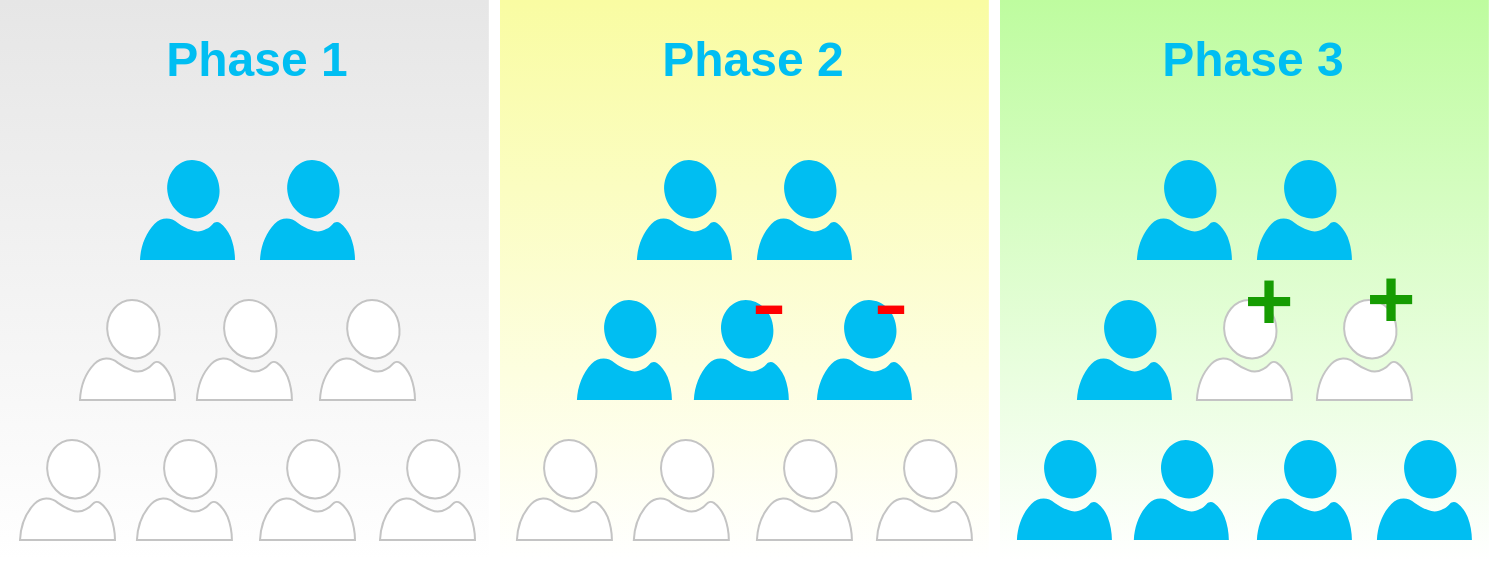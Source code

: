 <mxfile version="13.0.3" type="device"><diagram id="wyv-AS4q-VX6NyJjqqd-" name="SoftLaunch"><mxGraphModel dx="981" dy="574" grid="1" gridSize="10" guides="1" tooltips="1" connect="1" arrows="1" fold="1" page="1" pageScale="1" pageWidth="827" pageHeight="1169" math="0" shadow="0"><root><mxCell id="-ygD5mD95n_x-d-S_6pl-0"/><mxCell id="-ygD5mD95n_x-d-S_6pl-1" parent="-ygD5mD95n_x-d-S_6pl-0"/><mxCell id="wMj3rMkPINRLTi15j-kI-0" value="" style="rounded=0;whiteSpace=wrap;html=1;fillColor=#ffffff;strokeColor=none;gradientColor=#E6E6E6;gradientDirection=north;" vertex="1" parent="-ygD5mD95n_x-d-S_6pl-1"><mxGeometry x="41" y="200" width="244.42" height="280" as="geometry"/></mxCell><mxCell id="q96bgR6EiL7y84CYd9Rp-0" value="" style="verticalLabelPosition=bottom;html=1;verticalAlign=top;align=center;strokeColor=none;fillColor=#00BEF2;shape=mxgraph.azure.user;rounded=0;" vertex="1" parent="-ygD5mD95n_x-d-S_6pl-1"><mxGeometry x="171.0" y="280" width="47.5" height="50" as="geometry"/></mxCell><mxCell id="q96bgR6EiL7y84CYd9Rp-1" value="" style="rounded=0;whiteSpace=wrap;html=1;fillColor=#ffffff;strokeColor=none;gradientColor=#F9FCA2;gradientDirection=north;" vertex="1" parent="-ygD5mD95n_x-d-S_6pl-1"><mxGeometry x="291" y="200" width="244.42" height="280" as="geometry"/></mxCell><mxCell id="q96bgR6EiL7y84CYd9Rp-2" value="" style="rounded=0;whiteSpace=wrap;html=1;fillColor=#ffffff;strokeColor=none;gradientColor=#BEFC9F;gradientDirection=north;" vertex="1" parent="-ygD5mD95n_x-d-S_6pl-1"><mxGeometry x="541" y="200" width="244.42" height="280" as="geometry"/></mxCell><mxCell id="q96bgR6EiL7y84CYd9Rp-3" value="" style="verticalLabelPosition=bottom;html=1;verticalAlign=top;align=center;strokeColor=none;fillColor=#00BEF2;shape=mxgraph.azure.user;rounded=0;" vertex="1" parent="-ygD5mD95n_x-d-S_6pl-1"><mxGeometry x="111.0" y="280" width="47.5" height="50" as="geometry"/></mxCell><mxCell id="q96bgR6EiL7y84CYd9Rp-4" value="" style="verticalLabelPosition=bottom;html=1;verticalAlign=top;align=center;shape=mxgraph.azure.user;rounded=0;strokeColor=#C4C4C4;" vertex="1" parent="-ygD5mD95n_x-d-S_6pl-1"><mxGeometry x="139.46" y="350" width="47.5" height="50" as="geometry"/></mxCell><mxCell id="q96bgR6EiL7y84CYd9Rp-5" value="" style="verticalLabelPosition=bottom;html=1;verticalAlign=top;align=center;shape=mxgraph.azure.user;rounded=0;strokeColor=#C4C4C4;" vertex="1" parent="-ygD5mD95n_x-d-S_6pl-1"><mxGeometry x="81.0" y="350" width="47.5" height="50" as="geometry"/></mxCell><mxCell id="q96bgR6EiL7y84CYd9Rp-6" value="" style="verticalLabelPosition=bottom;html=1;verticalAlign=top;align=center;shape=mxgraph.azure.user;rounded=0;strokeColor=#C4C4C4;" vertex="1" parent="-ygD5mD95n_x-d-S_6pl-1"><mxGeometry x="201.0" y="350" width="47.5" height="50" as="geometry"/></mxCell><mxCell id="q96bgR6EiL7y84CYd9Rp-7" value="" style="verticalLabelPosition=bottom;html=1;verticalAlign=top;align=center;shape=mxgraph.azure.user;rounded=0;strokeColor=#C4C4C4;" vertex="1" parent="-ygD5mD95n_x-d-S_6pl-1"><mxGeometry x="109.46" y="420" width="47.5" height="50" as="geometry"/></mxCell><mxCell id="q96bgR6EiL7y84CYd9Rp-8" value="" style="verticalLabelPosition=bottom;html=1;verticalAlign=top;align=center;shape=mxgraph.azure.user;rounded=0;strokeColor=#C4C4C4;" vertex="1" parent="-ygD5mD95n_x-d-S_6pl-1"><mxGeometry x="51.0" y="420" width="47.5" height="50" as="geometry"/></mxCell><mxCell id="q96bgR6EiL7y84CYd9Rp-9" value="" style="verticalLabelPosition=bottom;html=1;verticalAlign=top;align=center;shape=mxgraph.azure.user;rounded=0;strokeColor=#C4C4C4;" vertex="1" parent="-ygD5mD95n_x-d-S_6pl-1"><mxGeometry x="171.0" y="420" width="47.5" height="50" as="geometry"/></mxCell><mxCell id="q96bgR6EiL7y84CYd9Rp-11" value="" style="verticalLabelPosition=bottom;html=1;verticalAlign=top;align=center;shape=mxgraph.azure.user;rounded=0;strokeColor=#C4C4C4;" vertex="1" parent="-ygD5mD95n_x-d-S_6pl-1"><mxGeometry x="231.0" y="420" width="47.5" height="50" as="geometry"/></mxCell><mxCell id="q96bgR6EiL7y84CYd9Rp-12" value="" style="verticalLabelPosition=bottom;html=1;verticalAlign=top;align=center;strokeColor=none;fillColor=#00BEF2;shape=mxgraph.azure.user;rounded=0;" vertex="1" parent="-ygD5mD95n_x-d-S_6pl-1"><mxGeometry x="419.46" y="280" width="47.5" height="50" as="geometry"/></mxCell><mxCell id="q96bgR6EiL7y84CYd9Rp-13" value="" style="verticalLabelPosition=bottom;html=1;verticalAlign=top;align=center;strokeColor=none;fillColor=#00BEF2;shape=mxgraph.azure.user;rounded=0;" vertex="1" parent="-ygD5mD95n_x-d-S_6pl-1"><mxGeometry x="359.46" y="280" width="47.5" height="50" as="geometry"/></mxCell><mxCell id="q96bgR6EiL7y84CYd9Rp-14" value="" style="verticalLabelPosition=bottom;html=1;verticalAlign=top;align=center;shape=mxgraph.azure.user;rounded=0;strokeColor=none;fillColor=#00BEF2;" vertex="1" parent="-ygD5mD95n_x-d-S_6pl-1"><mxGeometry x="387.92" y="350" width="47.5" height="50" as="geometry"/></mxCell><mxCell id="q96bgR6EiL7y84CYd9Rp-15" value="" style="verticalLabelPosition=bottom;html=1;verticalAlign=top;align=center;shape=mxgraph.azure.user;rounded=0;strokeColor=none;fillColor=#00BEF2;" vertex="1" parent="-ygD5mD95n_x-d-S_6pl-1"><mxGeometry x="329.46" y="350" width="47.5" height="50" as="geometry"/></mxCell><mxCell id="q96bgR6EiL7y84CYd9Rp-16" value="" style="verticalLabelPosition=bottom;html=1;verticalAlign=top;align=center;shape=mxgraph.azure.user;rounded=0;strokeColor=none;fillColor=#00BEF2;" vertex="1" parent="-ygD5mD95n_x-d-S_6pl-1"><mxGeometry x="449.46" y="350" width="47.5" height="50" as="geometry"/></mxCell><mxCell id="q96bgR6EiL7y84CYd9Rp-17" value="" style="verticalLabelPosition=bottom;html=1;verticalAlign=top;align=center;shape=mxgraph.azure.user;rounded=0;strokeColor=#C4C4C4;" vertex="1" parent="-ygD5mD95n_x-d-S_6pl-1"><mxGeometry x="357.92" y="420" width="47.5" height="50" as="geometry"/></mxCell><mxCell id="q96bgR6EiL7y84CYd9Rp-18" value="" style="verticalLabelPosition=bottom;html=1;verticalAlign=top;align=center;shape=mxgraph.azure.user;rounded=0;strokeColor=#C4C4C4;" vertex="1" parent="-ygD5mD95n_x-d-S_6pl-1"><mxGeometry x="299.46" y="420" width="47.5" height="50" as="geometry"/></mxCell><mxCell id="q96bgR6EiL7y84CYd9Rp-19" value="" style="verticalLabelPosition=bottom;html=1;verticalAlign=top;align=center;shape=mxgraph.azure.user;rounded=0;strokeColor=#C4C4C4;" vertex="1" parent="-ygD5mD95n_x-d-S_6pl-1"><mxGeometry x="419.46" y="420" width="47.5" height="50" as="geometry"/></mxCell><mxCell id="q96bgR6EiL7y84CYd9Rp-20" value="" style="verticalLabelPosition=bottom;html=1;verticalAlign=top;align=center;shape=mxgraph.azure.user;rounded=0;strokeColor=#C4C4C4;" vertex="1" parent="-ygD5mD95n_x-d-S_6pl-1"><mxGeometry x="479.46" y="420" width="47.5" height="50" as="geometry"/></mxCell><mxCell id="q96bgR6EiL7y84CYd9Rp-21" value="" style="verticalLabelPosition=bottom;html=1;verticalAlign=top;align=center;strokeColor=none;fillColor=#00BEF2;shape=mxgraph.azure.user;rounded=0;" vertex="1" parent="-ygD5mD95n_x-d-S_6pl-1"><mxGeometry x="669.46" y="280" width="47.5" height="50" as="geometry"/></mxCell><mxCell id="q96bgR6EiL7y84CYd9Rp-22" value="" style="verticalLabelPosition=bottom;html=1;verticalAlign=top;align=center;strokeColor=none;fillColor=#00BEF2;shape=mxgraph.azure.user;rounded=0;" vertex="1" parent="-ygD5mD95n_x-d-S_6pl-1"><mxGeometry x="609.46" y="280" width="47.5" height="50" as="geometry"/></mxCell><mxCell id="q96bgR6EiL7y84CYd9Rp-24" value="" style="verticalLabelPosition=bottom;html=1;verticalAlign=top;align=center;shape=mxgraph.azure.user;rounded=0;strokeColor=none;fillColor=#00BEF2;" vertex="1" parent="-ygD5mD95n_x-d-S_6pl-1"><mxGeometry x="579.46" y="350" width="47.5" height="50" as="geometry"/></mxCell><mxCell id="q96bgR6EiL7y84CYd9Rp-26" value="" style="verticalLabelPosition=bottom;html=1;verticalAlign=top;align=center;shape=mxgraph.azure.user;rounded=0;strokeColor=none;fillColor=#00BEF2;" vertex="1" parent="-ygD5mD95n_x-d-S_6pl-1"><mxGeometry x="607.92" y="420" width="47.5" height="50" as="geometry"/></mxCell><mxCell id="q96bgR6EiL7y84CYd9Rp-27" value="" style="verticalLabelPosition=bottom;html=1;verticalAlign=top;align=center;shape=mxgraph.azure.user;rounded=0;strokeColor=none;fillColor=#00BEF2;" vertex="1" parent="-ygD5mD95n_x-d-S_6pl-1"><mxGeometry x="549.46" y="420" width="47.5" height="50" as="geometry"/></mxCell><mxCell id="q96bgR6EiL7y84CYd9Rp-28" value="" style="verticalLabelPosition=bottom;html=1;verticalAlign=top;align=center;shape=mxgraph.azure.user;rounded=0;strokeColor=none;fillColor=#00BEF2;" vertex="1" parent="-ygD5mD95n_x-d-S_6pl-1"><mxGeometry x="669.46" y="420" width="47.5" height="50" as="geometry"/></mxCell><mxCell id="q96bgR6EiL7y84CYd9Rp-29" value="" style="verticalLabelPosition=bottom;html=1;verticalAlign=top;align=center;shape=mxgraph.azure.user;rounded=0;strokeColor=none;fillColor=#00BEF2;" vertex="1" parent="-ygD5mD95n_x-d-S_6pl-1"><mxGeometry x="729.46" y="420" width="47.5" height="50" as="geometry"/></mxCell><mxCell id="q96bgR6EiL7y84CYd9Rp-30" value="Phase 1" style="text;strokeColor=none;fillColor=none;html=1;fontSize=24;fontStyle=1;verticalAlign=middle;align=center;rounded=0;fontColor=#00BEF2;" vertex="1" parent="-ygD5mD95n_x-d-S_6pl-1"><mxGeometry x="118.5" y="210" width="100" height="40" as="geometry"/></mxCell><mxCell id="q96bgR6EiL7y84CYd9Rp-31" value="Phase 2" style="text;strokeColor=none;fillColor=none;html=1;fontSize=24;fontStyle=1;verticalAlign=middle;align=center;rounded=0;fontColor=#00BEF2;" vertex="1" parent="-ygD5mD95n_x-d-S_6pl-1"><mxGeometry x="366.96" y="210" width="100" height="40" as="geometry"/></mxCell><mxCell id="q96bgR6EiL7y84CYd9Rp-32" value="Phase 3" style="text;strokeColor=none;fillColor=none;html=1;fontSize=24;fontStyle=1;verticalAlign=middle;align=center;rounded=0;fontColor=#00BEF2;" vertex="1" parent="-ygD5mD95n_x-d-S_6pl-1"><mxGeometry x="616.96" y="210" width="100" height="40" as="geometry"/></mxCell><mxCell id="q96bgR6EiL7y84CYd9Rp-41" value="-" style="text;strokeColor=none;fillColor=none;html=1;fontSize=54;fontStyle=0;verticalAlign=middle;align=center;rounded=0;fontColor=#FF0000;" vertex="1" parent="-ygD5mD95n_x-d-S_6pl-1"><mxGeometry x="475.96" y="340" width="21" height="20" as="geometry"/></mxCell><mxCell id="q96bgR6EiL7y84CYd9Rp-42" value="-" style="text;strokeColor=none;fillColor=none;html=1;fontSize=54;fontStyle=0;verticalAlign=middle;align=center;rounded=0;fontColor=#FF0000;" vertex="1" parent="-ygD5mD95n_x-d-S_6pl-1"><mxGeometry x="414.42" y="340" width="21" height="20" as="geometry"/></mxCell><mxCell id="w8U2qWgQphFF4ys7SMQA-3" value="" style="verticalLabelPosition=bottom;html=1;verticalAlign=top;align=center;shape=mxgraph.azure.user;rounded=0;strokeColor=#C4C4C4;" vertex="1" parent="-ygD5mD95n_x-d-S_6pl-1"><mxGeometry x="639.46" y="350" width="47.5" height="50" as="geometry"/></mxCell><mxCell id="w8U2qWgQphFF4ys7SMQA-4" value="" style="verticalLabelPosition=bottom;html=1;verticalAlign=top;align=center;shape=mxgraph.azure.user;rounded=0;strokeColor=#C4C4C4;" vertex="1" parent="-ygD5mD95n_x-d-S_6pl-1"><mxGeometry x="699.46" y="350" width="47.5" height="50" as="geometry"/></mxCell><mxCell id="w8U2qWgQphFF4ys7SMQA-1" value="+" style="text;strokeColor=none;fillColor=none;html=1;fontSize=42;fontStyle=1;verticalAlign=middle;align=center;rounded=0;fontColor=#169C02;" vertex="1" parent="-ygD5mD95n_x-d-S_6pl-1"><mxGeometry x="664.42" y="341" width="21" height="20" as="geometry"/></mxCell><mxCell id="w8U2qWgQphFF4ys7SMQA-2" value="+" style="text;strokeColor=none;fillColor=none;html=1;fontSize=42;fontStyle=1;verticalAlign=middle;align=center;rounded=0;fontColor=#169C02;" vertex="1" parent="-ygD5mD95n_x-d-S_6pl-1"><mxGeometry x="725.96" y="340" width="21" height="20" as="geometry"/></mxCell></root></mxGraphModel></diagram></mxfile>
